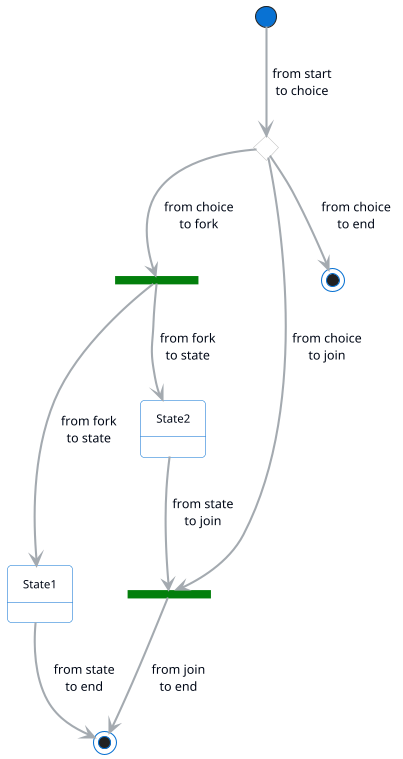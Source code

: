 ' Do not edit
' Theme Gallery
' autogenerated by script
'
@startuml
!$PUML_OUTLINE = "true"
!theme cloudscape-design
state choice1 <<choice>>
state fork1   <<fork>>
state join2   <<join>>
state end3    <<end>>

[*]     --> choice1 : from start\nto choice
choice1 --> fork1   : from choice\nto fork
choice1 --> join2   : from choice\nto join
choice1 --> end3    : from choice\nto end

fork1   ---> State1 : from fork\nto state
fork1   --> State2  : from fork\nto state

State2  --> join2   : from state\nto join
State1  --> [*]     : from state\nto end

join2   --> [*]     : from join\nto end
@enduml
